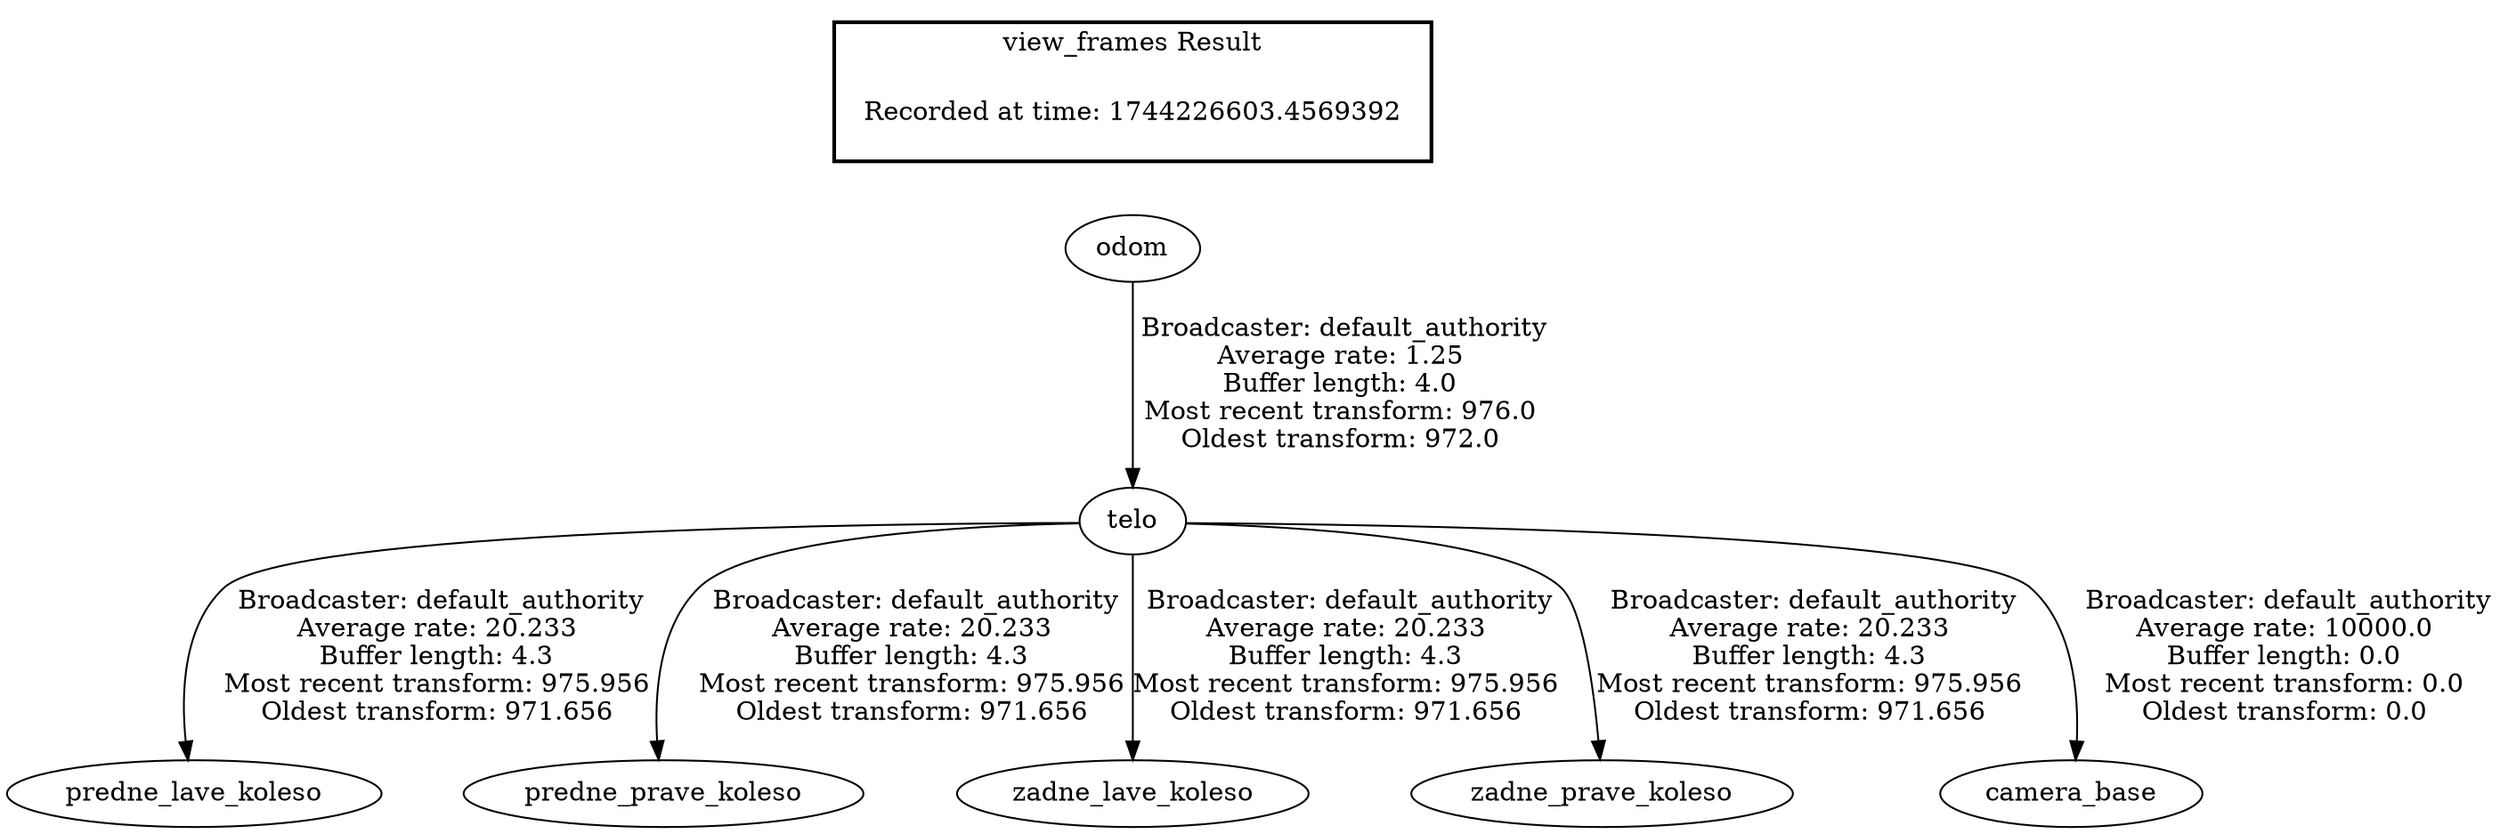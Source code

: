 digraph G {
"telo" -> "predne_lave_koleso"[label=" Broadcaster: default_authority\nAverage rate: 20.233\nBuffer length: 4.3\nMost recent transform: 975.956\nOldest transform: 971.656\n"];
"odom" -> "telo"[label=" Broadcaster: default_authority\nAverage rate: 1.25\nBuffer length: 4.0\nMost recent transform: 976.0\nOldest transform: 972.0\n"];
"telo" -> "predne_prave_koleso"[label=" Broadcaster: default_authority\nAverage rate: 20.233\nBuffer length: 4.3\nMost recent transform: 975.956\nOldest transform: 971.656\n"];
"telo" -> "zadne_lave_koleso"[label=" Broadcaster: default_authority\nAverage rate: 20.233\nBuffer length: 4.3\nMost recent transform: 975.956\nOldest transform: 971.656\n"];
"telo" -> "zadne_prave_koleso"[label=" Broadcaster: default_authority\nAverage rate: 20.233\nBuffer length: 4.3\nMost recent transform: 975.956\nOldest transform: 971.656\n"];
"telo" -> "camera_base"[label=" Broadcaster: default_authority\nAverage rate: 10000.0\nBuffer length: 0.0\nMost recent transform: 0.0\nOldest transform: 0.0\n"];
edge [style=invis];
 subgraph cluster_legend { style=bold; color=black; label ="view_frames Result";
"Recorded at time: 1744226603.4569392"[ shape=plaintext ] ;
}->"odom";
}